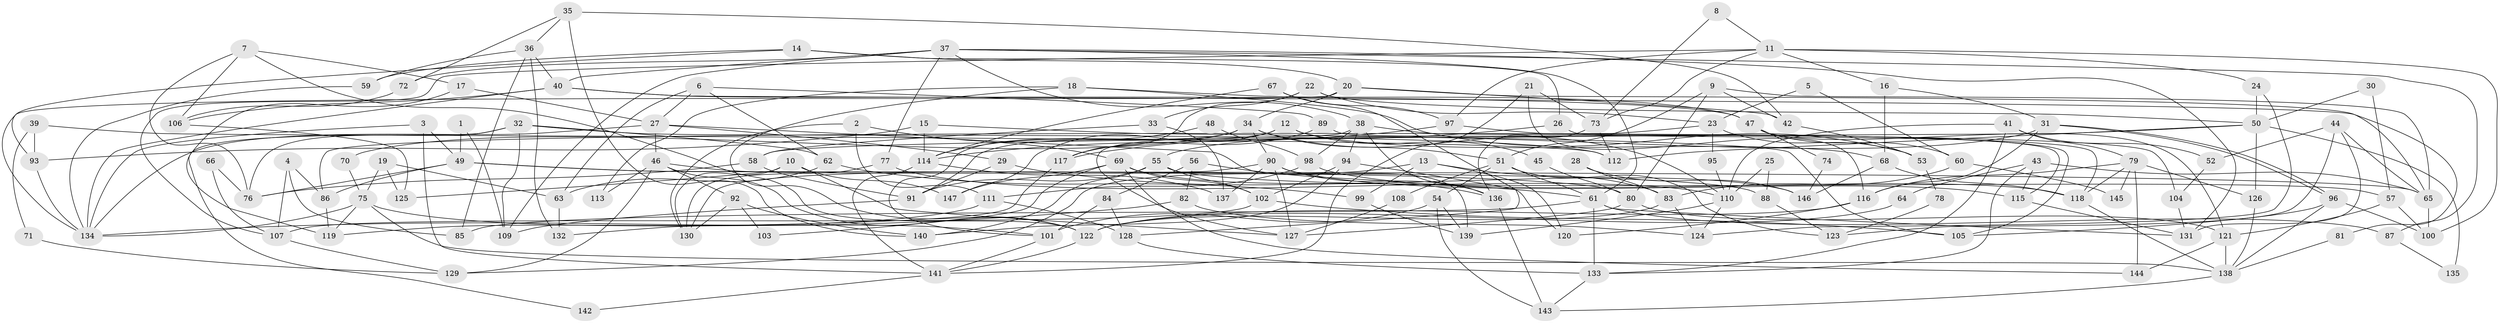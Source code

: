 // Generated by graph-tools (version 1.1) at 2025/36/03/09/25 02:36:09]
// undirected, 147 vertices, 294 edges
graph export_dot {
graph [start="1"]
  node [color=gray90,style=filled];
  1;
  2;
  3;
  4;
  5;
  6;
  7;
  8;
  9;
  10;
  11;
  12;
  13;
  14;
  15;
  16;
  17;
  18;
  19;
  20;
  21;
  22;
  23;
  24;
  25;
  26;
  27;
  28;
  29;
  30;
  31;
  32;
  33;
  34;
  35;
  36;
  37;
  38;
  39;
  40;
  41;
  42;
  43;
  44;
  45;
  46;
  47;
  48;
  49;
  50;
  51;
  52;
  53;
  54;
  55;
  56;
  57;
  58;
  59;
  60;
  61;
  62;
  63;
  64;
  65;
  66;
  67;
  68;
  69;
  70;
  71;
  72;
  73;
  74;
  75;
  76;
  77;
  78;
  79;
  80;
  81;
  82;
  83;
  84;
  85;
  86;
  87;
  88;
  89;
  90;
  91;
  92;
  93;
  94;
  95;
  96;
  97;
  98;
  99;
  100;
  101;
  102;
  103;
  104;
  105;
  106;
  107;
  108;
  109;
  110;
  111;
  112;
  113;
  114;
  115;
  116;
  117;
  118;
  119;
  120;
  121;
  122;
  123;
  124;
  125;
  126;
  127;
  128;
  129;
  130;
  131;
  132;
  133;
  134;
  135;
  136;
  137;
  138;
  139;
  140;
  141;
  142;
  143;
  144;
  145;
  146;
  147;
  1 -- 49;
  1 -- 109;
  2 -- 111;
  2 -- 130;
  2 -- 69;
  3 -- 49;
  3 -- 141;
  3 -- 134;
  4 -- 107;
  4 -- 85;
  4 -- 86;
  5 -- 60;
  5 -- 23;
  6 -- 27;
  6 -- 62;
  6 -- 63;
  6 -- 89;
  7 -- 122;
  7 -- 17;
  7 -- 76;
  7 -- 106;
  8 -- 11;
  8 -- 73;
  9 -- 65;
  9 -- 80;
  9 -- 42;
  9 -- 51;
  10 -- 130;
  10 -- 127;
  10 -- 125;
  10 -- 147;
  11 -- 24;
  11 -- 73;
  11 -- 16;
  11 -- 97;
  11 -- 100;
  11 -- 107;
  12 -- 91;
  12 -- 147;
  12 -- 45;
  12 -- 68;
  13 -- 120;
  13 -- 83;
  13 -- 99;
  13 -- 129;
  14 -- 20;
  14 -- 59;
  14 -- 26;
  14 -- 93;
  15 -- 93;
  15 -- 105;
  15 -- 114;
  16 -- 68;
  16 -- 31;
  17 -- 27;
  17 -- 119;
  18 -- 122;
  18 -- 53;
  18 -- 47;
  18 -- 113;
  19 -- 125;
  19 -- 75;
  19 -- 63;
  20 -- 65;
  20 -- 34;
  20 -- 42;
  20 -- 134;
  21 -- 116;
  21 -- 141;
  21 -- 73;
  22 -- 50;
  22 -- 117;
  22 -- 23;
  22 -- 33;
  23 -- 86;
  23 -- 53;
  23 -- 95;
  24 -- 50;
  24 -- 124;
  25 -- 88;
  25 -- 110;
  26 -- 118;
  26 -- 117;
  27 -- 139;
  27 -- 134;
  27 -- 29;
  27 -- 46;
  28 -- 83;
  28 -- 146;
  29 -- 61;
  29 -- 91;
  30 -- 57;
  30 -- 50;
  31 -- 96;
  31 -- 96;
  31 -- 55;
  31 -- 116;
  32 -- 109;
  32 -- 76;
  32 -- 62;
  32 -- 112;
  32 -- 142;
  33 -- 58;
  33 -- 137;
  34 -- 101;
  34 -- 51;
  34 -- 70;
  34 -- 90;
  34 -- 110;
  35 -- 42;
  35 -- 140;
  35 -- 36;
  35 -- 72;
  36 -- 40;
  36 -- 59;
  36 -- 85;
  36 -- 132;
  37 -- 61;
  37 -- 72;
  37 -- 38;
  37 -- 40;
  37 -- 77;
  37 -- 87;
  37 -- 109;
  37 -- 131;
  38 -- 136;
  38 -- 94;
  38 -- 98;
  38 -- 104;
  38 -- 127;
  39 -- 93;
  39 -- 112;
  39 -- 71;
  40 -- 134;
  40 -- 47;
  40 -- 81;
  40 -- 106;
  41 -- 79;
  41 -- 110;
  41 -- 52;
  41 -- 133;
  42 -- 53;
  43 -- 133;
  43 -- 115;
  43 -- 64;
  43 -- 65;
  44 -- 52;
  44 -- 131;
  44 -- 65;
  44 -- 123;
  45 -- 80;
  46 -- 92;
  46 -- 88;
  46 -- 113;
  46 -- 122;
  46 -- 129;
  47 -- 60;
  47 -- 74;
  47 -- 121;
  48 -- 114;
  48 -- 98;
  49 -- 80;
  49 -- 65;
  49 -- 76;
  49 -- 86;
  50 -- 58;
  50 -- 126;
  50 -- 112;
  50 -- 135;
  51 -- 54;
  51 -- 61;
  51 -- 108;
  51 -- 123;
  52 -- 104;
  53 -- 78;
  54 -- 101;
  54 -- 143;
  54 -- 139;
  55 -- 102;
  55 -- 57;
  55 -- 91;
  55 -- 140;
  56 -- 84;
  56 -- 136;
  56 -- 82;
  57 -- 100;
  57 -- 121;
  58 -- 76;
  58 -- 91;
  59 -- 134;
  60 -- 83;
  60 -- 145;
  61 -- 133;
  61 -- 85;
  61 -- 87;
  61 -- 131;
  62 -- 63;
  62 -- 99;
  63 -- 132;
  64 -- 122;
  65 -- 100;
  66 -- 76;
  66 -- 107;
  67 -- 114;
  67 -- 97;
  67 -- 128;
  68 -- 118;
  68 -- 146;
  69 -- 102;
  69 -- 103;
  69 -- 144;
  69 -- 146;
  69 -- 147;
  70 -- 75;
  71 -- 129;
  72 -- 106;
  73 -- 112;
  73 -- 136;
  74 -- 146;
  75 -- 138;
  75 -- 134;
  75 -- 101;
  75 -- 119;
  77 -- 110;
  77 -- 130;
  78 -- 123;
  79 -- 144;
  79 -- 118;
  79 -- 116;
  79 -- 126;
  79 -- 145;
  80 -- 127;
  80 -- 121;
  81 -- 138;
  82 -- 134;
  82 -- 124;
  83 -- 122;
  83 -- 124;
  84 -- 128;
  84 -- 101;
  86 -- 119;
  87 -- 135;
  88 -- 123;
  89 -- 117;
  89 -- 115;
  90 -- 115;
  90 -- 127;
  90 -- 130;
  90 -- 136;
  90 -- 137;
  91 -- 109;
  92 -- 140;
  92 -- 130;
  92 -- 103;
  93 -- 134;
  94 -- 102;
  94 -- 120;
  94 -- 140;
  95 -- 110;
  96 -- 100;
  96 -- 105;
  96 -- 138;
  97 -- 114;
  97 -- 105;
  98 -- 111;
  98 -- 118;
  99 -- 139;
  101 -- 141;
  102 -- 105;
  102 -- 107;
  104 -- 131;
  106 -- 125;
  107 -- 129;
  108 -- 127;
  110 -- 139;
  110 -- 124;
  111 -- 128;
  111 -- 119;
  114 -- 137;
  114 -- 141;
  115 -- 131;
  116 -- 120;
  116 -- 122;
  117 -- 132;
  118 -- 138;
  121 -- 138;
  121 -- 144;
  122 -- 141;
  126 -- 138;
  128 -- 133;
  133 -- 143;
  136 -- 143;
  138 -- 143;
  141 -- 142;
}

